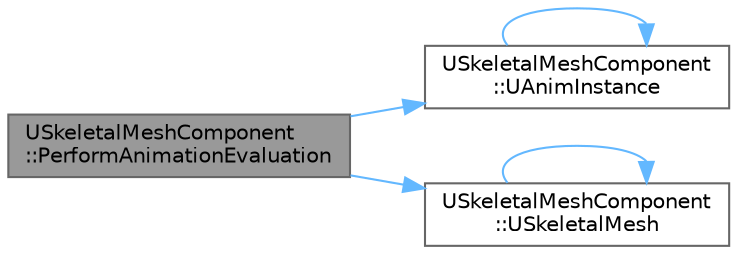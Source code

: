 digraph "USkeletalMeshComponent::PerformAnimationEvaluation"
{
 // INTERACTIVE_SVG=YES
 // LATEX_PDF_SIZE
  bgcolor="transparent";
  edge [fontname=Helvetica,fontsize=10,labelfontname=Helvetica,labelfontsize=10];
  node [fontname=Helvetica,fontsize=10,shape=box,height=0.2,width=0.4];
  rankdir="LR";
  Node1 [id="Node000001",label="USkeletalMeshComponent\l::PerformAnimationEvaluation",height=0.2,width=0.4,color="gray40", fillcolor="grey60", style="filled", fontcolor="black",tooltip="Runs the animation evaluation for the current pose into the supplied variables PerformAnimationProces..."];
  Node1 -> Node2 [id="edge1_Node000001_Node000002",color="steelblue1",style="solid",tooltip=" "];
  Node2 [id="Node000002",label="USkeletalMeshComponent\l::UAnimInstance",height=0.2,width=0.4,color="grey40", fillcolor="white", style="filled",URL="$d2/d04/classUSkeletalMeshComponent.html#a7e4b41193f178eb31ee0135c26b62d3a",tooltip=" "];
  Node2 -> Node2 [id="edge2_Node000002_Node000002",color="steelblue1",style="solid",tooltip=" "];
  Node1 -> Node3 [id="edge3_Node000001_Node000003",color="steelblue1",style="solid",tooltip=" "];
  Node3 [id="Node000003",label="USkeletalMeshComponent\l::USkeletalMesh",height=0.2,width=0.4,color="grey40", fillcolor="white", style="filled",URL="$d2/d04/classUSkeletalMeshComponent.html#af8544166192af14b9382228a280356c2",tooltip=" "];
  Node3 -> Node3 [id="edge4_Node000003_Node000003",color="steelblue1",style="solid",tooltip=" "];
}

